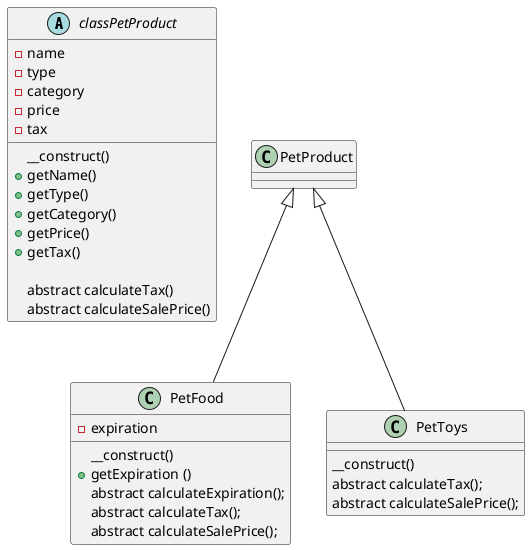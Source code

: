 
@startuml

abstract classPetProduct {
  -name
  -type
  -category
  -price
  -tax

  __construct()
  +getName()
  +getType()
  +getCategory()
  +getPrice()
  +getTax()
  
  abstract calculateTax()
  abstract calculateSalePrice()
}

class PetFood extends PetProduct {

  -expiration
__construct()
+getExpiration ()
 abstract calculateExpiration();
 abstract calculateTax();
 abstract calculateSalePrice();
}

class PetToys extends PetProduct {
    __construct()
 abstract calculateTax();
 abstract calculateSalePrice();

}


@enduml
